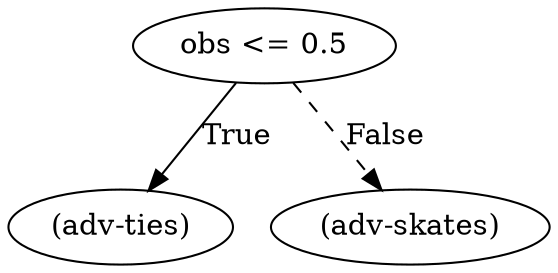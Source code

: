 digraph {
0 [label="obs <= 0.5"];
1 [label="(adv-ties)"];
0 -> 1 [label="True"];
2 [label="(adv-skates)"];
0 -> 2 [style="dashed", label="False"];

}